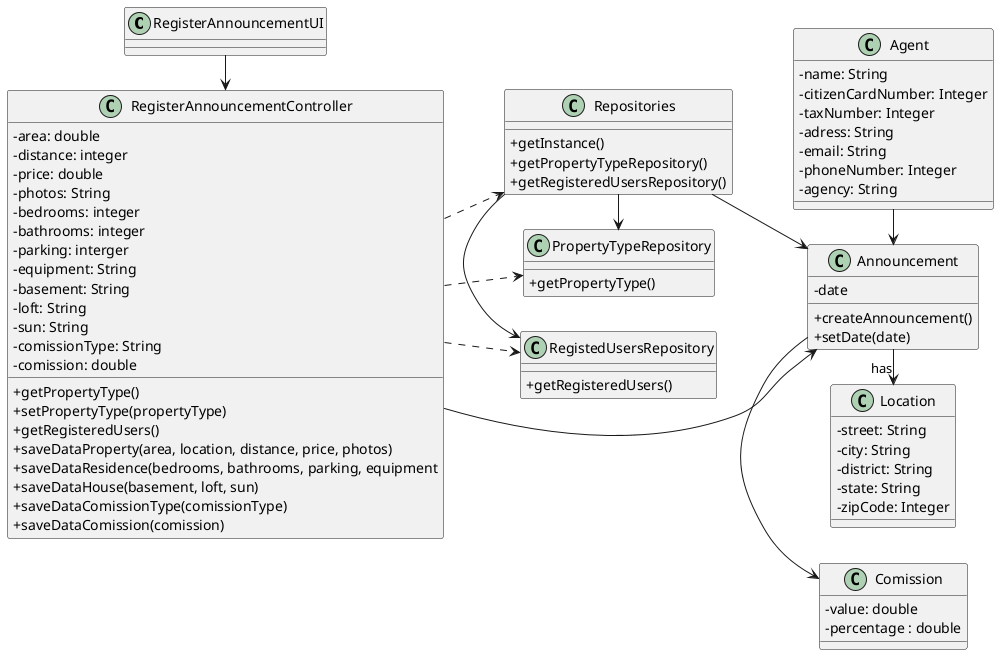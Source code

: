 @startuml
'skinparam monochrome true
skinparam packageStyle rectangle
skinparam shadowing false
skinparam linetype polyline
skinparam linetype orto

skinparam classAttributeIconSize 0

left to right direction

class RegisterAnnouncementUI

class RegisterAnnouncementController
{
    -area: double
    -distance: integer
    -price: double
    -photos: String
    -bedrooms: integer
    -bathrooms: integer
    -parking: interger
    -equipment: String
    -basement: String
    -loft: String
    -sun: String
    -comissionType: String
    -comission: double
    +getPropertyType()
    +setPropertyType(propertyType)
    +getRegisteredUsers()
    +saveDataProperty(area, location, distance, price, photos)
    +saveDataResidence(bedrooms, bathrooms, parking, equipment
    +saveDataHouse(basement, loft, sun)
    +saveDataComissionType(comissionType)
    +saveDataComission(comission)
}

class Repositories
{
    +getInstance()
    +getPropertyTypeRepository()
    +getRegisteredUsersRepository()
}

class PropertyTypeRepository
{
    +getPropertyType()
}

class RegistedUsersRepository
{
    +getRegisteredUsers()
}

class Announcement
{
    -date
    +createAnnouncement()
    +setDate(date)
}

class Comission
{
    -value: double
    -percentage : double
}

class Agent
{
    -name: String
    -citizenCardNumber: Integer
    -taxNumber: Integer
    -adress: String
    -email: String
    -phoneNumber: Integer
    -agency: String
}

Class Location
{
    -street: String
    -city: String
    -district: String
    -state: String
    -zipCode: Integer
}



RegisterAnnouncementUI -> RegisterAnnouncementController
RegisterAnnouncementController .> Repositories
Repositories -> Announcement
Repositories -> RegistedUsersRepository
Repositories -> PropertyTypeRepository
RegisterAnnouncementController ---> Announcement
RegisterAnnouncementController ..> RegistedUsersRepository
RegisterAnnouncementController ..> PropertyTypeRepository
Agent -> Announcement
Announcement -> Comission
Announcement -> "has" Location
@enduml